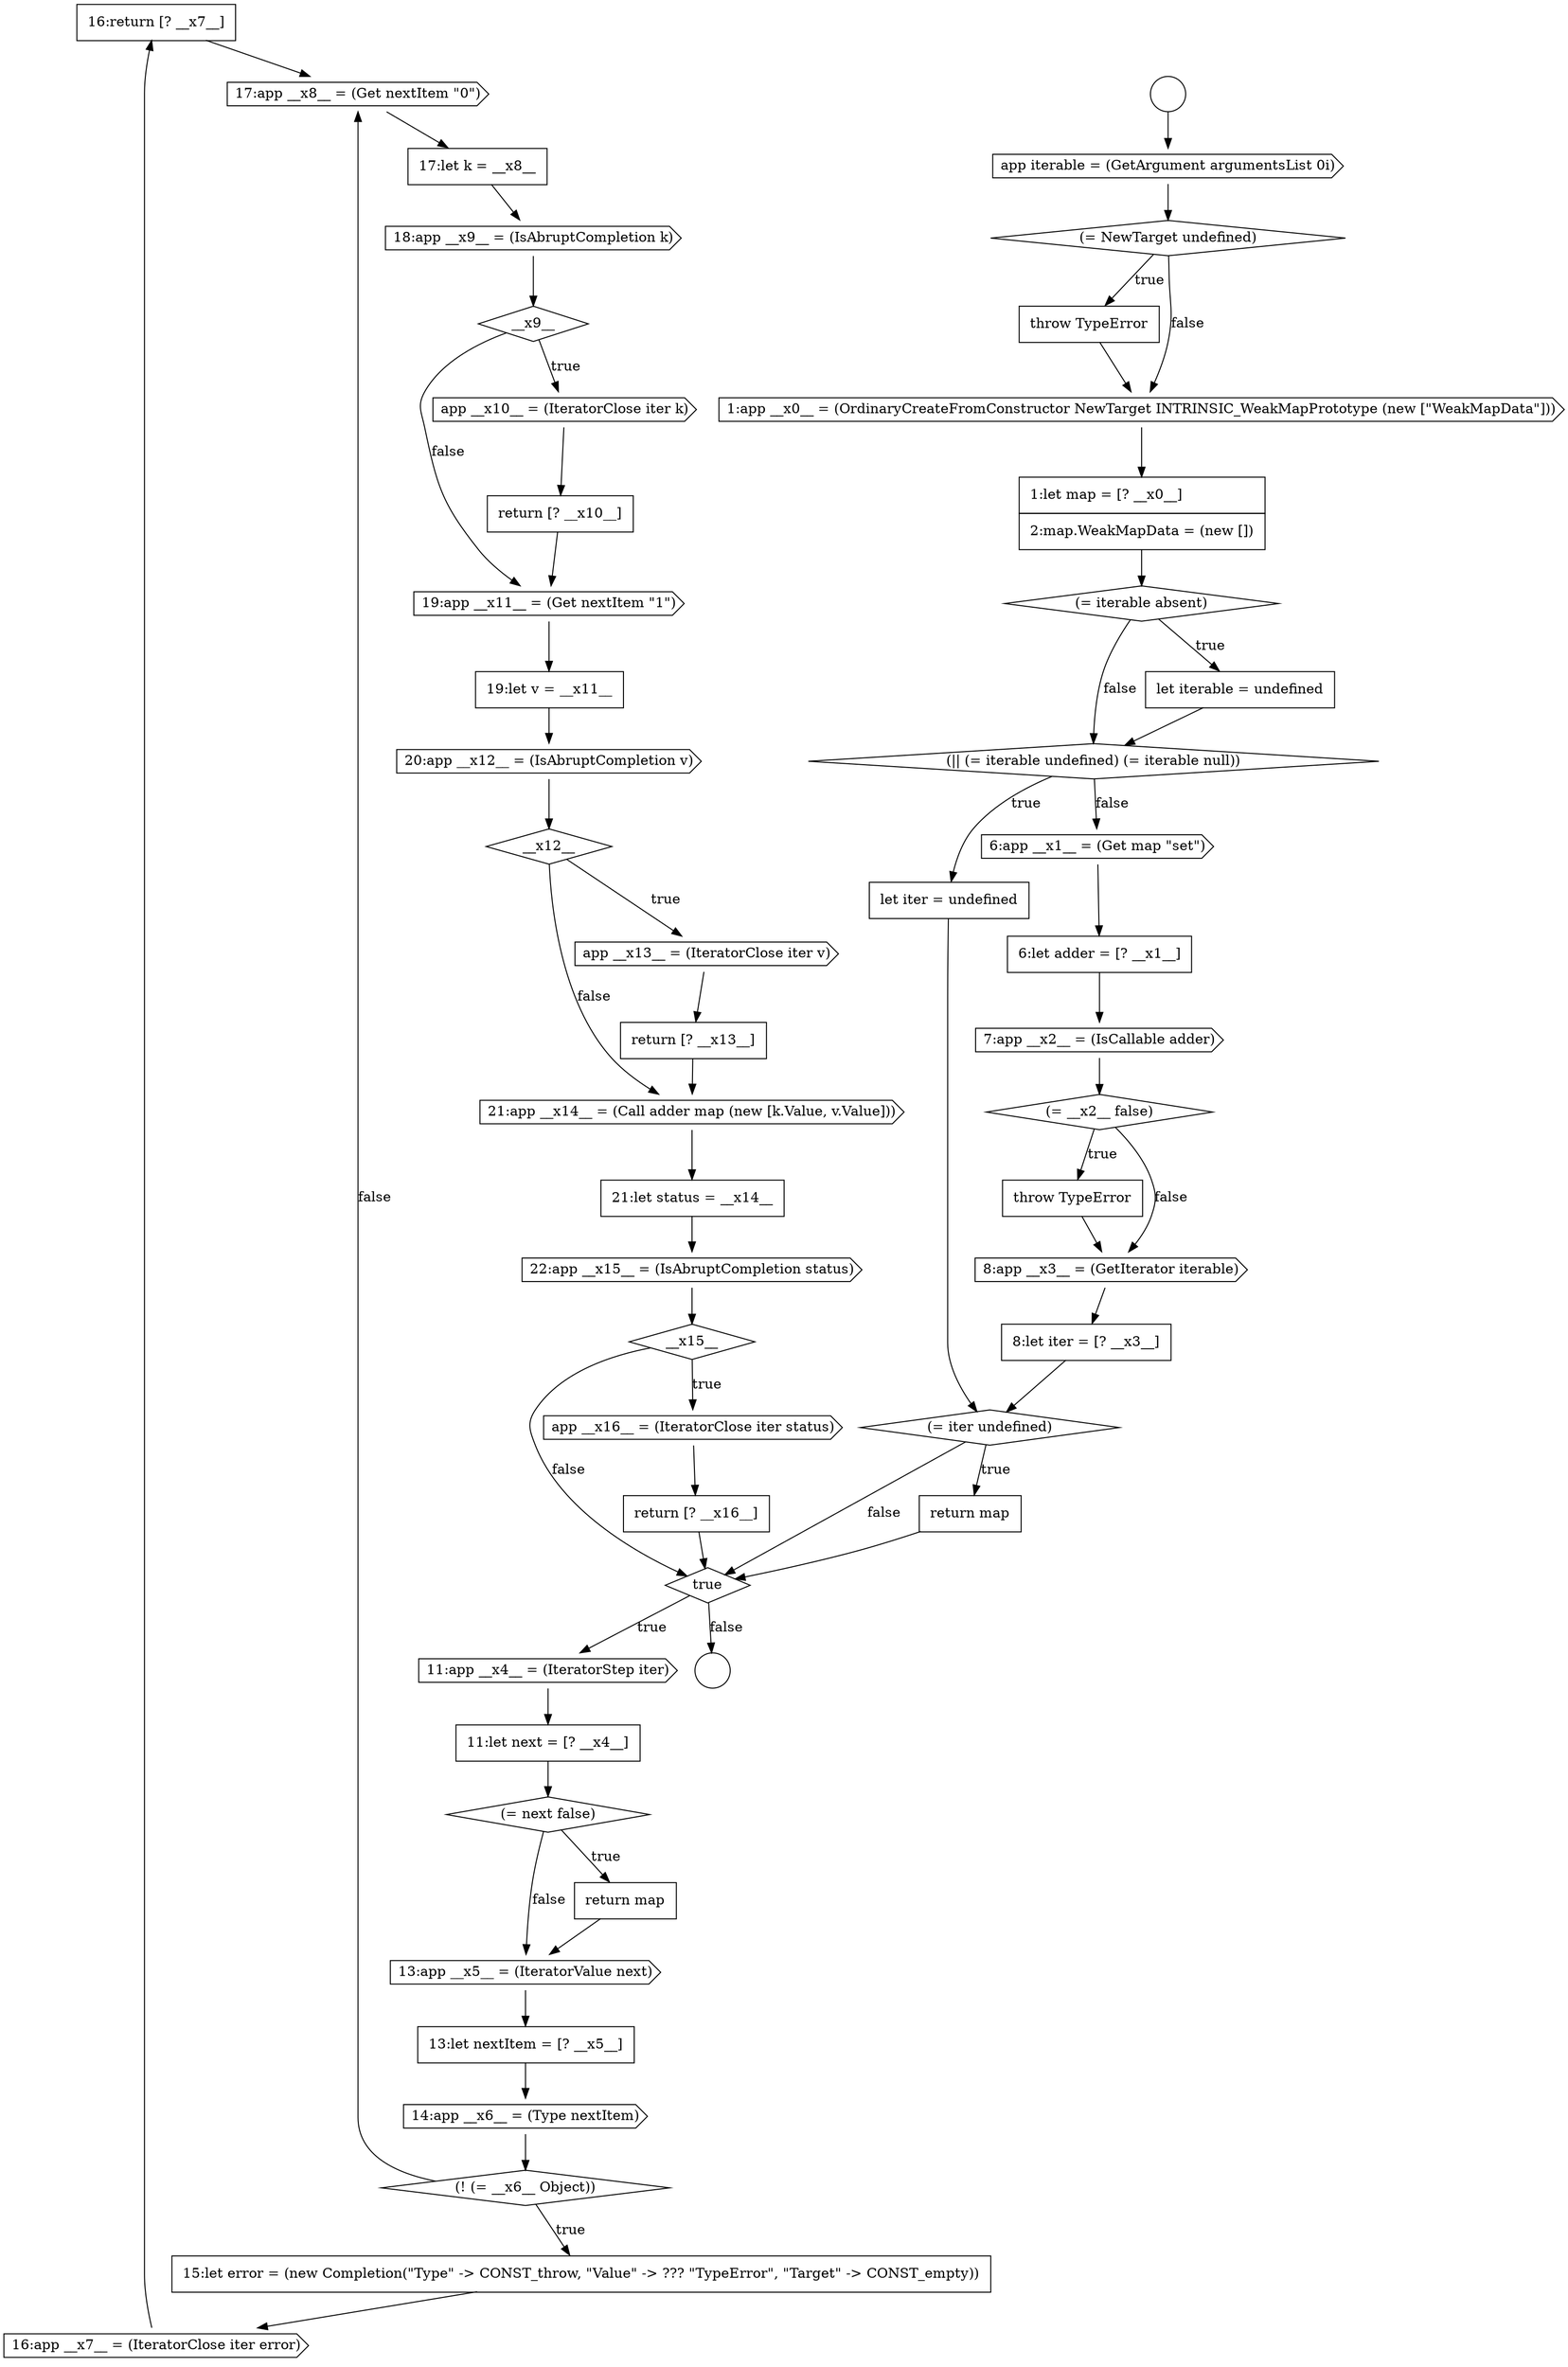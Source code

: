 digraph {
  node14977 [shape=none, margin=0, label=<<font color="black">
    <table border="0" cellborder="1" cellspacing="0" cellpadding="10">
      <tr><td align="left">16:return [? __x7__]</td></tr>
    </table>
  </font>> color="black" fillcolor="white" style=filled]
  node14968 [shape=none, margin=0, label=<<font color="black">
    <table border="0" cellborder="1" cellspacing="0" cellpadding="10">
      <tr><td align="left">11:let next = [? __x4__]</td></tr>
    </table>
  </font>> color="black" fillcolor="white" style=filled]
  node14949 [shape=diamond, label=<<font color="black">(= NewTarget undefined)</font>> color="black" fillcolor="white" style=filled]
  node14981 [shape=diamond, label=<<font color="black">__x9__</font>> color="black" fillcolor="white" style=filled]
  node14987 [shape=diamond, label=<<font color="black">__x12__</font>> color="black" fillcolor="white" style=filled]
  node14993 [shape=diamond, label=<<font color="black">__x15__</font>> color="black" fillcolor="white" style=filled]
  node14961 [shape=none, margin=0, label=<<font color="black">
    <table border="0" cellborder="1" cellspacing="0" cellpadding="10">
      <tr><td align="left">throw TypeError</td></tr>
    </table>
  </font>> color="black" fillcolor="white" style=filled]
  node14957 [shape=cds, label=<<font color="black">6:app __x1__ = (Get map &quot;set&quot;)</font>> color="black" fillcolor="white" style=filled]
  node14989 [shape=none, margin=0, label=<<font color="black">
    <table border="0" cellborder="1" cellspacing="0" cellpadding="10">
      <tr><td align="left">return [? __x13__]</td></tr>
    </table>
  </font>> color="black" fillcolor="white" style=filled]
  node14979 [shape=none, margin=0, label=<<font color="black">
    <table border="0" cellborder="1" cellspacing="0" cellpadding="10">
      <tr><td align="left">17:let k = __x8__</td></tr>
    </table>
  </font>> color="black" fillcolor="white" style=filled]
  node14962 [shape=cds, label=<<font color="black">8:app __x3__ = (GetIterator iterable)</font>> color="black" fillcolor="white" style=filled]
  node14967 [shape=cds, label=<<font color="black">11:app __x4__ = (IteratorStep iter)</font>> color="black" fillcolor="white" style=filled]
  node14976 [shape=cds, label=<<font color="black">16:app __x7__ = (IteratorClose iter error)</font>> color="black" fillcolor="white" style=filled]
  node14991 [shape=none, margin=0, label=<<font color="black">
    <table border="0" cellborder="1" cellspacing="0" cellpadding="10">
      <tr><td align="left">21:let status = __x14__</td></tr>
    </table>
  </font>> color="black" fillcolor="white" style=filled]
  node14959 [shape=cds, label=<<font color="black">7:app __x2__ = (IsCallable adder)</font>> color="black" fillcolor="white" style=filled]
  node14964 [shape=diamond, label=<<font color="black">(= iter undefined)</font>> color="black" fillcolor="white" style=filled]
  node14954 [shape=none, margin=0, label=<<font color="black">
    <table border="0" cellborder="1" cellspacing="0" cellpadding="10">
      <tr><td align="left">let iterable = undefined</td></tr>
    </table>
  </font>> color="black" fillcolor="white" style=filled]
  node14969 [shape=diamond, label=<<font color="black">(= next false)</font>> color="black" fillcolor="white" style=filled]
  node14958 [shape=none, margin=0, label=<<font color="black">
    <table border="0" cellborder="1" cellspacing="0" cellpadding="10">
      <tr><td align="left">6:let adder = [? __x1__]</td></tr>
    </table>
  </font>> color="black" fillcolor="white" style=filled]
  node14978 [shape=cds, label=<<font color="black">17:app __x8__ = (Get nextItem &quot;0&quot;)</font>> color="black" fillcolor="white" style=filled]
  node14973 [shape=cds, label=<<font color="black">14:app __x6__ = (Type nextItem)</font>> color="black" fillcolor="white" style=filled]
  node14975 [shape=none, margin=0, label=<<font color="black">
    <table border="0" cellborder="1" cellspacing="0" cellpadding="10">
      <tr><td align="left">15:let error = (new Completion(&quot;Type&quot; -&gt; CONST_throw, &quot;Value&quot; -&gt; ??? &quot;TypeError&quot;, &quot;Target&quot; -&gt; CONST_empty))</td></tr>
    </table>
  </font>> color="black" fillcolor="white" style=filled]
  node14953 [shape=diamond, label=<<font color="black">(= iterable absent)</font>> color="black" fillcolor="white" style=filled]
  node14990 [shape=cds, label=<<font color="black">21:app __x14__ = (Call adder map (new [k.Value, v.Value]))</font>> color="black" fillcolor="white" style=filled]
  node14950 [shape=none, margin=0, label=<<font color="black">
    <table border="0" cellborder="1" cellspacing="0" cellpadding="10">
      <tr><td align="left">throw TypeError</td></tr>
    </table>
  </font>> color="black" fillcolor="white" style=filled]
  node14965 [shape=none, margin=0, label=<<font color="black">
    <table border="0" cellborder="1" cellspacing="0" cellpadding="10">
      <tr><td align="left">return map</td></tr>
    </table>
  </font>> color="black" fillcolor="white" style=filled]
  node14986 [shape=cds, label=<<font color="black">20:app __x12__ = (IsAbruptCompletion v)</font>> color="black" fillcolor="white" style=filled]
  node14946 [shape=circle label=" " color="black" fillcolor="white" style=filled]
  node14982 [shape=cds, label=<<font color="black">app __x10__ = (IteratorClose iter k)</font>> color="black" fillcolor="white" style=filled]
  node14974 [shape=diamond, label=<<font color="black">(! (= __x6__ Object))</font>> color="black" fillcolor="white" style=filled]
  node14994 [shape=cds, label=<<font color="black">app __x16__ = (IteratorClose iter status)</font>> color="black" fillcolor="white" style=filled]
  node14971 [shape=cds, label=<<font color="black">13:app __x5__ = (IteratorValue next)</font>> color="black" fillcolor="white" style=filled]
  node14985 [shape=none, margin=0, label=<<font color="black">
    <table border="0" cellborder="1" cellspacing="0" cellpadding="10">
      <tr><td align="left">19:let v = __x11__</td></tr>
    </table>
  </font>> color="black" fillcolor="white" style=filled]
  node14947 [shape=circle label=" " color="black" fillcolor="white" style=filled]
  node14983 [shape=none, margin=0, label=<<font color="black">
    <table border="0" cellborder="1" cellspacing="0" cellpadding="10">
      <tr><td align="left">return [? __x10__]</td></tr>
    </table>
  </font>> color="black" fillcolor="white" style=filled]
  node14966 [shape=diamond, label=<<font color="black">true</font>> color="black" fillcolor="white" style=filled]
  node14972 [shape=none, margin=0, label=<<font color="black">
    <table border="0" cellborder="1" cellspacing="0" cellpadding="10">
      <tr><td align="left">13:let nextItem = [? __x5__]</td></tr>
    </table>
  </font>> color="black" fillcolor="white" style=filled]
  node14951 [shape=cds, label=<<font color="black">1:app __x0__ = (OrdinaryCreateFromConstructor NewTarget INTRINSIC_WeakMapPrototype (new [&quot;WeakMapData&quot;]))</font>> color="black" fillcolor="white" style=filled]
  node14960 [shape=diamond, label=<<font color="black">(= __x2__ false)</font>> color="black" fillcolor="white" style=filled]
  node14955 [shape=diamond, label=<<font color="black">(|| (= iterable undefined) (= iterable null))</font>> color="black" fillcolor="white" style=filled]
  node14992 [shape=cds, label=<<font color="black">22:app __x15__ = (IsAbruptCompletion status)</font>> color="black" fillcolor="white" style=filled]
  node14948 [shape=cds, label=<<font color="black">app iterable = (GetArgument argumentsList 0i)</font>> color="black" fillcolor="white" style=filled]
  node14980 [shape=cds, label=<<font color="black">18:app __x9__ = (IsAbruptCompletion k)</font>> color="black" fillcolor="white" style=filled]
  node14995 [shape=none, margin=0, label=<<font color="black">
    <table border="0" cellborder="1" cellspacing="0" cellpadding="10">
      <tr><td align="left">return [? __x16__]</td></tr>
    </table>
  </font>> color="black" fillcolor="white" style=filled]
  node14970 [shape=none, margin=0, label=<<font color="black">
    <table border="0" cellborder="1" cellspacing="0" cellpadding="10">
      <tr><td align="left">return map</td></tr>
    </table>
  </font>> color="black" fillcolor="white" style=filled]
  node14963 [shape=none, margin=0, label=<<font color="black">
    <table border="0" cellborder="1" cellspacing="0" cellpadding="10">
      <tr><td align="left">8:let iter = [? __x3__]</td></tr>
    </table>
  </font>> color="black" fillcolor="white" style=filled]
  node14952 [shape=none, margin=0, label=<<font color="black">
    <table border="0" cellborder="1" cellspacing="0" cellpadding="10">
      <tr><td align="left">1:let map = [? __x0__]</td></tr>
      <tr><td align="left">2:map.WeakMapData = (new [])</td></tr>
    </table>
  </font>> color="black" fillcolor="white" style=filled]
  node14984 [shape=cds, label=<<font color="black">19:app __x11__ = (Get nextItem &quot;1&quot;)</font>> color="black" fillcolor="white" style=filled]
  node14956 [shape=none, margin=0, label=<<font color="black">
    <table border="0" cellborder="1" cellspacing="0" cellpadding="10">
      <tr><td align="left">let iter = undefined</td></tr>
    </table>
  </font>> color="black" fillcolor="white" style=filled]
  node14988 [shape=cds, label=<<font color="black">app __x13__ = (IteratorClose iter v)</font>> color="black" fillcolor="white" style=filled]
  node14970 -> node14971 [ color="black"]
  node14979 -> node14980 [ color="black"]
  node14983 -> node14984 [ color="black"]
  node14980 -> node14981 [ color="black"]
  node14966 -> node14967 [label=<<font color="black">true</font>> color="black"]
  node14966 -> node14947 [label=<<font color="black">false</font>> color="black"]
  node14965 -> node14966 [ color="black"]
  node14948 -> node14949 [ color="black"]
  node14995 -> node14966 [ color="black"]
  node14985 -> node14986 [ color="black"]
  node14978 -> node14979 [ color="black"]
  node14954 -> node14955 [ color="black"]
  node14988 -> node14989 [ color="black"]
  node14963 -> node14964 [ color="black"]
  node14957 -> node14958 [ color="black"]
  node14949 -> node14950 [label=<<font color="black">true</font>> color="black"]
  node14949 -> node14951 [label=<<font color="black">false</font>> color="black"]
  node14971 -> node14972 [ color="black"]
  node14956 -> node14964 [ color="black"]
  node14991 -> node14992 [ color="black"]
  node14982 -> node14983 [ color="black"]
  node14950 -> node14951 [ color="black"]
  node14989 -> node14990 [ color="black"]
  node14994 -> node14995 [ color="black"]
  node14990 -> node14991 [ color="black"]
  node14958 -> node14959 [ color="black"]
  node14952 -> node14953 [ color="black"]
  node14976 -> node14977 [ color="black"]
  node14969 -> node14970 [label=<<font color="black">true</font>> color="black"]
  node14969 -> node14971 [label=<<font color="black">false</font>> color="black"]
  node14946 -> node14948 [ color="black"]
  node14992 -> node14993 [ color="black"]
  node14959 -> node14960 [ color="black"]
  node14964 -> node14965 [label=<<font color="black">true</font>> color="black"]
  node14964 -> node14966 [label=<<font color="black">false</font>> color="black"]
  node14993 -> node14994 [label=<<font color="black">true</font>> color="black"]
  node14993 -> node14966 [label=<<font color="black">false</font>> color="black"]
  node14977 -> node14978 [ color="black"]
  node14955 -> node14956 [label=<<font color="black">true</font>> color="black"]
  node14955 -> node14957 [label=<<font color="black">false</font>> color="black"]
  node14972 -> node14973 [ color="black"]
  node14951 -> node14952 [ color="black"]
  node14987 -> node14988 [label=<<font color="black">true</font>> color="black"]
  node14987 -> node14990 [label=<<font color="black">false</font>> color="black"]
  node14968 -> node14969 [ color="black"]
  node14973 -> node14974 [ color="black"]
  node14984 -> node14985 [ color="black"]
  node14981 -> node14982 [label=<<font color="black">true</font>> color="black"]
  node14981 -> node14984 [label=<<font color="black">false</font>> color="black"]
  node14962 -> node14963 [ color="black"]
  node14967 -> node14968 [ color="black"]
  node14961 -> node14962 [ color="black"]
  node14960 -> node14961 [label=<<font color="black">true</font>> color="black"]
  node14960 -> node14962 [label=<<font color="black">false</font>> color="black"]
  node14975 -> node14976 [ color="black"]
  node14953 -> node14954 [label=<<font color="black">true</font>> color="black"]
  node14953 -> node14955 [label=<<font color="black">false</font>> color="black"]
  node14974 -> node14975 [label=<<font color="black">true</font>> color="black"]
  node14974 -> node14978 [label=<<font color="black">false</font>> color="black"]
  node14986 -> node14987 [ color="black"]
}
